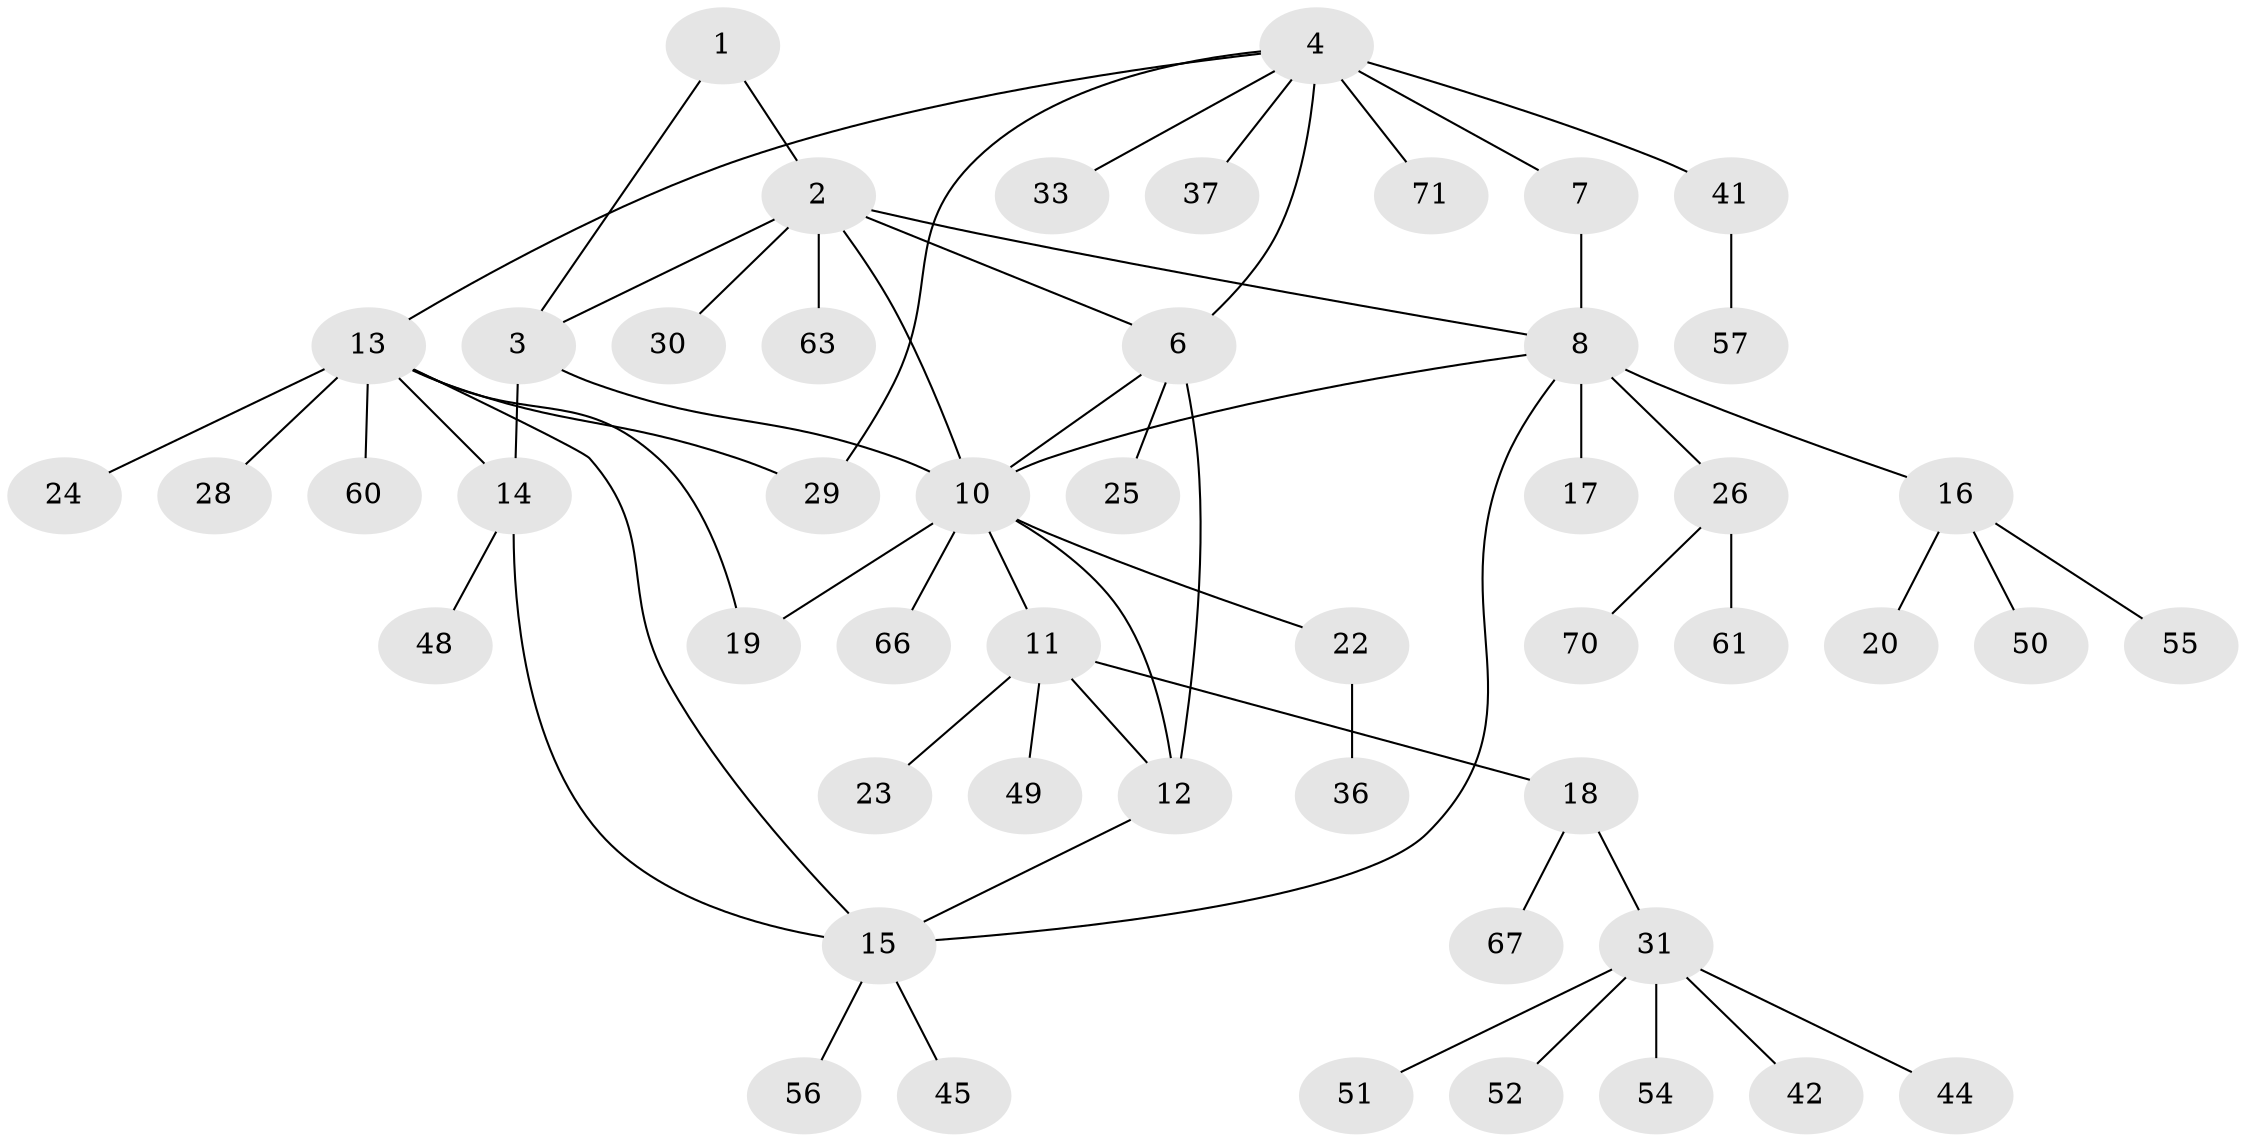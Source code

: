 // Generated by graph-tools (version 1.1) at 2025/24/03/03/25 07:24:12]
// undirected, 50 vertices, 62 edges
graph export_dot {
graph [start="1"]
  node [color=gray90,style=filled];
  1 [super="+46"];
  2 [super="+35"];
  3;
  4 [super="+5"];
  6 [super="+21"];
  7 [super="+34"];
  8 [super="+9"];
  10 [super="+69"];
  11 [super="+32"];
  12;
  13 [super="+27"];
  14 [super="+38"];
  15 [super="+58"];
  16 [super="+47"];
  17;
  18 [super="+40"];
  19;
  20;
  22 [super="+43"];
  23;
  24 [super="+68"];
  25;
  26 [super="+53"];
  28;
  29;
  30;
  31 [super="+39"];
  33;
  36;
  37 [super="+65"];
  41;
  42;
  44;
  45;
  48;
  49;
  50 [super="+64"];
  51;
  52;
  54;
  55;
  56 [super="+59"];
  57 [super="+62"];
  60;
  61;
  63;
  66;
  67;
  70;
  71;
  1 -- 2;
  1 -- 3;
  2 -- 3;
  2 -- 6;
  2 -- 8;
  2 -- 30;
  2 -- 63;
  2 -- 10;
  3 -- 10;
  3 -- 14;
  4 -- 6 [weight=2];
  4 -- 7;
  4 -- 29;
  4 -- 33;
  4 -- 37;
  4 -- 41;
  4 -- 71;
  4 -- 13;
  6 -- 12;
  6 -- 25;
  6 -- 10;
  7 -- 8 [weight=2];
  8 -- 10;
  8 -- 15;
  8 -- 16;
  8 -- 17;
  8 -- 26;
  10 -- 11;
  10 -- 12;
  10 -- 19;
  10 -- 22;
  10 -- 66;
  11 -- 12;
  11 -- 18;
  11 -- 23;
  11 -- 49;
  12 -- 15;
  13 -- 14;
  13 -- 15;
  13 -- 19;
  13 -- 24;
  13 -- 28;
  13 -- 29;
  13 -- 60;
  14 -- 15;
  14 -- 48;
  15 -- 45;
  15 -- 56;
  16 -- 20;
  16 -- 50;
  16 -- 55;
  18 -- 31;
  18 -- 67;
  22 -- 36;
  26 -- 61;
  26 -- 70;
  31 -- 42;
  31 -- 44;
  31 -- 51;
  31 -- 52;
  31 -- 54;
  41 -- 57;
}
